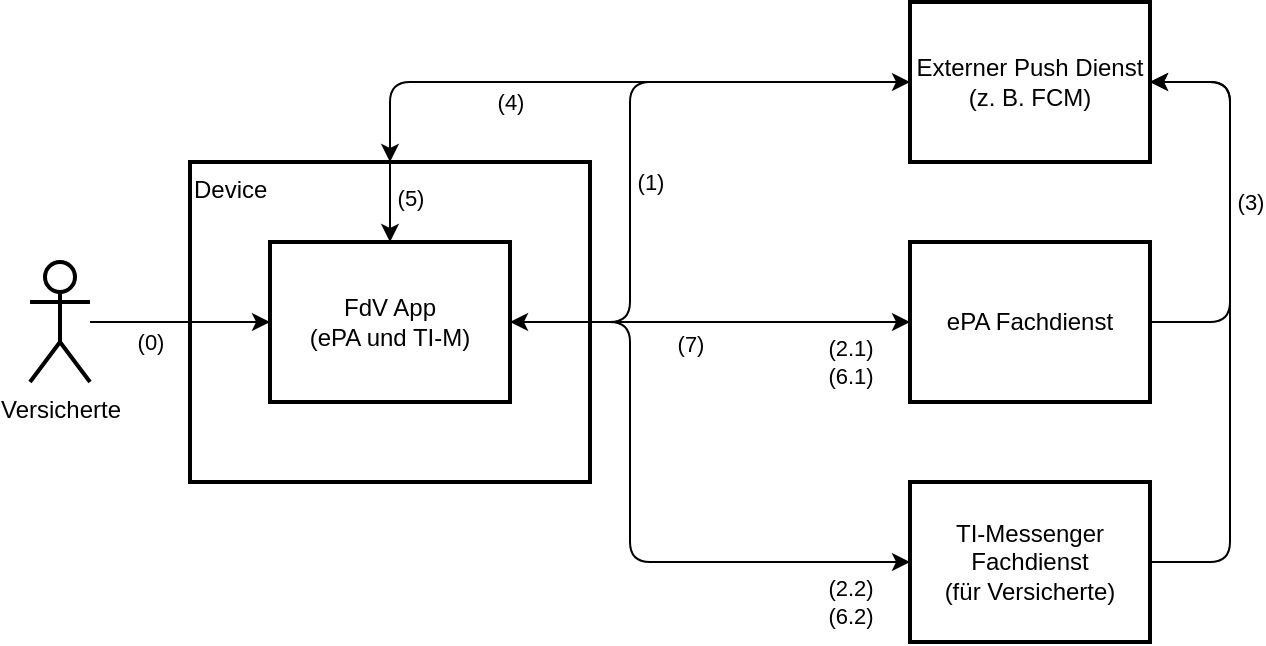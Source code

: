 <mxfile version="22.0.4" type="device">
  <diagram name="Seite-1" id="gc1YbI-Wx7_Q_iwZn_eA">
    <mxGraphModel dx="989" dy="523" grid="1" gridSize="10" guides="1" tooltips="1" connect="1" arrows="1" fold="1" page="1" pageScale="1" pageWidth="1169" pageHeight="827" math="0" shadow="0">
      <root>
        <mxCell id="0" />
        <mxCell id="1" parent="0" />
        <mxCell id="ejHJoWQ4-AMJ1VvW92XO-1" value="Device" style="rounded=0;whiteSpace=wrap;html=1;verticalAlign=top;strokeColor=#000000;strokeWidth=2;align=left;" parent="1" vertex="1">
          <mxGeometry x="240" y="120" width="200" height="160" as="geometry" />
        </mxCell>
        <mxCell id="tb5CzWaAFQT677PR1t4r-1" style="edgeStyle=orthogonalEdgeStyle;rounded=1;orthogonalLoop=1;jettySize=auto;html=1;entryX=0;entryY=0.5;entryDx=0;entryDy=0;" edge="1" parent="1" source="yt_74iejyjVCjCeiJqDR-1" target="ejHJoWQ4-AMJ1VvW92XO-16">
          <mxGeometry relative="1" as="geometry">
            <Array as="points">
              <mxPoint x="460" y="200" />
              <mxPoint x="460" y="80" />
            </Array>
          </mxGeometry>
        </mxCell>
        <mxCell id="tb5CzWaAFQT677PR1t4r-3" value="(1)" style="edgeLabel;html=1;align=center;verticalAlign=middle;resizable=0;points=[];" vertex="1" connectable="0" parent="tb5CzWaAFQT677PR1t4r-1">
          <mxGeometry x="0.031" y="-1" relative="1" as="geometry">
            <mxPoint x="9" y="35" as="offset" />
          </mxGeometry>
        </mxCell>
        <mxCell id="tb5CzWaAFQT677PR1t4r-5" style="edgeStyle=orthogonalEdgeStyle;rounded=0;orthogonalLoop=1;jettySize=auto;html=1;entryX=0;entryY=0.5;entryDx=0;entryDy=0;" edge="1" parent="1" source="yt_74iejyjVCjCeiJqDR-1" target="yt_74iejyjVCjCeiJqDR-2">
          <mxGeometry relative="1" as="geometry" />
        </mxCell>
        <mxCell id="tb5CzWaAFQT677PR1t4r-7" value="(2.1)&lt;br&gt;(6.1)" style="edgeLabel;html=1;align=center;verticalAlign=middle;resizable=0;points=[];" vertex="1" connectable="0" parent="tb5CzWaAFQT677PR1t4r-5">
          <mxGeometry x="0.54" y="-2" relative="1" as="geometry">
            <mxPoint x="16" y="18" as="offset" />
          </mxGeometry>
        </mxCell>
        <mxCell id="tb5CzWaAFQT677PR1t4r-6" style="edgeStyle=orthogonalEdgeStyle;rounded=1;orthogonalLoop=1;jettySize=auto;html=1;entryX=0;entryY=0.5;entryDx=0;entryDy=0;" edge="1" parent="1" source="yt_74iejyjVCjCeiJqDR-1" target="ejHJoWQ4-AMJ1VvW92XO-6">
          <mxGeometry relative="1" as="geometry">
            <Array as="points">
              <mxPoint x="460" y="200" />
              <mxPoint x="460" y="320" />
            </Array>
          </mxGeometry>
        </mxCell>
        <mxCell id="tb5CzWaAFQT677PR1t4r-8" value="(2.2)&lt;br&gt;(6.2)" style="edgeLabel;html=1;align=center;verticalAlign=middle;resizable=0;points=[];" vertex="1" connectable="0" parent="tb5CzWaAFQT677PR1t4r-6">
          <mxGeometry x="0.631" relative="1" as="geometry">
            <mxPoint x="29" y="20" as="offset" />
          </mxGeometry>
        </mxCell>
        <mxCell id="yt_74iejyjVCjCeiJqDR-1" value="FdV App&lt;br&gt;(ePA und TI-M)" style="rounded=0;whiteSpace=wrap;html=1;strokeColor=#000000;strokeWidth=2;" parent="1" vertex="1">
          <mxGeometry x="280" y="160" width="120" height="80" as="geometry" />
        </mxCell>
        <mxCell id="tb5CzWaAFQT677PR1t4r-11" style="edgeStyle=orthogonalEdgeStyle;rounded=1;orthogonalLoop=1;jettySize=auto;html=1;entryX=1;entryY=0.5;entryDx=0;entryDy=0;" edge="1" parent="1" source="yt_74iejyjVCjCeiJqDR-2" target="ejHJoWQ4-AMJ1VvW92XO-16">
          <mxGeometry relative="1" as="geometry">
            <Array as="points">
              <mxPoint x="760" y="200" />
              <mxPoint x="760" y="80" />
            </Array>
          </mxGeometry>
        </mxCell>
        <mxCell id="tb5CzWaAFQT677PR1t4r-19" style="edgeStyle=orthogonalEdgeStyle;rounded=0;orthogonalLoop=1;jettySize=auto;html=1;" edge="1" parent="1" source="yt_74iejyjVCjCeiJqDR-2">
          <mxGeometry relative="1" as="geometry">
            <mxPoint x="400" y="200" as="targetPoint" />
          </mxGeometry>
        </mxCell>
        <mxCell id="tb5CzWaAFQT677PR1t4r-20" value="(7)" style="edgeLabel;html=1;align=center;verticalAlign=middle;resizable=0;points=[];" vertex="1" connectable="0" parent="tb5CzWaAFQT677PR1t4r-19">
          <mxGeometry x="0.071" y="1" relative="1" as="geometry">
            <mxPoint x="-3" y="9" as="offset" />
          </mxGeometry>
        </mxCell>
        <mxCell id="yt_74iejyjVCjCeiJqDR-2" value="ePA Fachdienst" style="rounded=0;whiteSpace=wrap;html=1;strokeColor=#000000;strokeWidth=2;" parent="1" vertex="1">
          <mxGeometry x="600" y="160" width="120" height="80" as="geometry" />
        </mxCell>
        <mxCell id="ejHJoWQ4-AMJ1VvW92XO-13" style="edgeStyle=orthogonalEdgeStyle;rounded=0;orthogonalLoop=1;jettySize=auto;html=1;strokeColor=#030303;" parent="1" source="yt_74iejyjVCjCeiJqDR-3" target="yt_74iejyjVCjCeiJqDR-1" edge="1">
          <mxGeometry relative="1" as="geometry" />
        </mxCell>
        <mxCell id="tb5CzWaAFQT677PR1t4r-18" value="(0)" style="edgeLabel;html=1;align=center;verticalAlign=middle;resizable=0;points=[];" vertex="1" connectable="0" parent="ejHJoWQ4-AMJ1VvW92XO-13">
          <mxGeometry x="0.016" relative="1" as="geometry">
            <mxPoint x="-16" y="10" as="offset" />
          </mxGeometry>
        </mxCell>
        <mxCell id="yt_74iejyjVCjCeiJqDR-3" value="Versicherte" style="shape=umlActor;verticalLabelPosition=bottom;verticalAlign=top;html=1;outlineConnect=0;strokeWidth=2;" parent="1" vertex="1">
          <mxGeometry x="160" y="170" width="30" height="60" as="geometry" />
        </mxCell>
        <mxCell id="tb5CzWaAFQT677PR1t4r-10" style="edgeStyle=orthogonalEdgeStyle;rounded=1;orthogonalLoop=1;jettySize=auto;html=1;entryX=1;entryY=0.5;entryDx=0;entryDy=0;" edge="1" parent="1" source="ejHJoWQ4-AMJ1VvW92XO-6" target="ejHJoWQ4-AMJ1VvW92XO-16">
          <mxGeometry relative="1" as="geometry">
            <Array as="points">
              <mxPoint x="760" y="320" />
              <mxPoint x="760" y="80" />
            </Array>
          </mxGeometry>
        </mxCell>
        <mxCell id="tb5CzWaAFQT677PR1t4r-12" value="(3)" style="edgeLabel;html=1;align=center;verticalAlign=middle;resizable=0;points=[];" vertex="1" connectable="0" parent="tb5CzWaAFQT677PR1t4r-10">
          <mxGeometry x="0.388" y="2" relative="1" as="geometry">
            <mxPoint x="12" y="2" as="offset" />
          </mxGeometry>
        </mxCell>
        <mxCell id="ejHJoWQ4-AMJ1VvW92XO-6" value="TI-Messenger Fachdienst&lt;br&gt;(für Versicherte)" style="rounded=0;whiteSpace=wrap;html=1;verticalAlign=middle;strokeWidth=2;strokeColor=#000000;" parent="1" vertex="1">
          <mxGeometry x="600" y="280" width="120" height="80" as="geometry" />
        </mxCell>
        <mxCell id="tb5CzWaAFQT677PR1t4r-2" style="edgeStyle=orthogonalEdgeStyle;rounded=1;orthogonalLoop=1;jettySize=auto;html=1;entryX=0.5;entryY=0;entryDx=0;entryDy=0;" edge="1" parent="1" source="ejHJoWQ4-AMJ1VvW92XO-16" target="ejHJoWQ4-AMJ1VvW92XO-1">
          <mxGeometry relative="1" as="geometry" />
        </mxCell>
        <mxCell id="tb5CzWaAFQT677PR1t4r-4" value="(4)" style="edgeLabel;html=1;align=center;verticalAlign=middle;resizable=0;points=[];" vertex="1" connectable="0" parent="tb5CzWaAFQT677PR1t4r-2">
          <mxGeometry x="0.035" y="-1" relative="1" as="geometry">
            <mxPoint x="-45" y="11" as="offset" />
          </mxGeometry>
        </mxCell>
        <mxCell id="ejHJoWQ4-AMJ1VvW92XO-16" value="Externer Push Dienst&lt;br&gt;(z. B. FCM)" style="rounded=0;whiteSpace=wrap;html=1;strokeWidth=2;strokeColor=#000000;" parent="1" vertex="1">
          <mxGeometry x="600" y="40" width="120" height="80" as="geometry" />
        </mxCell>
        <mxCell id="tb5CzWaAFQT677PR1t4r-16" value="" style="endArrow=classic;html=1;rounded=0;exitX=0.5;exitY=0;exitDx=0;exitDy=0;entryX=0.5;entryY=0;entryDx=0;entryDy=0;" edge="1" parent="1" source="ejHJoWQ4-AMJ1VvW92XO-1" target="yt_74iejyjVCjCeiJqDR-1">
          <mxGeometry width="50" height="50" relative="1" as="geometry">
            <mxPoint x="290" y="90" as="sourcePoint" />
            <mxPoint x="340" y="40" as="targetPoint" />
          </mxGeometry>
        </mxCell>
        <mxCell id="tb5CzWaAFQT677PR1t4r-17" value="(5)" style="edgeLabel;html=1;align=center;verticalAlign=middle;resizable=0;points=[];" vertex="1" connectable="0" parent="tb5CzWaAFQT677PR1t4r-16">
          <mxGeometry x="-0.09" relative="1" as="geometry">
            <mxPoint x="10" as="offset" />
          </mxGeometry>
        </mxCell>
      </root>
    </mxGraphModel>
  </diagram>
</mxfile>
